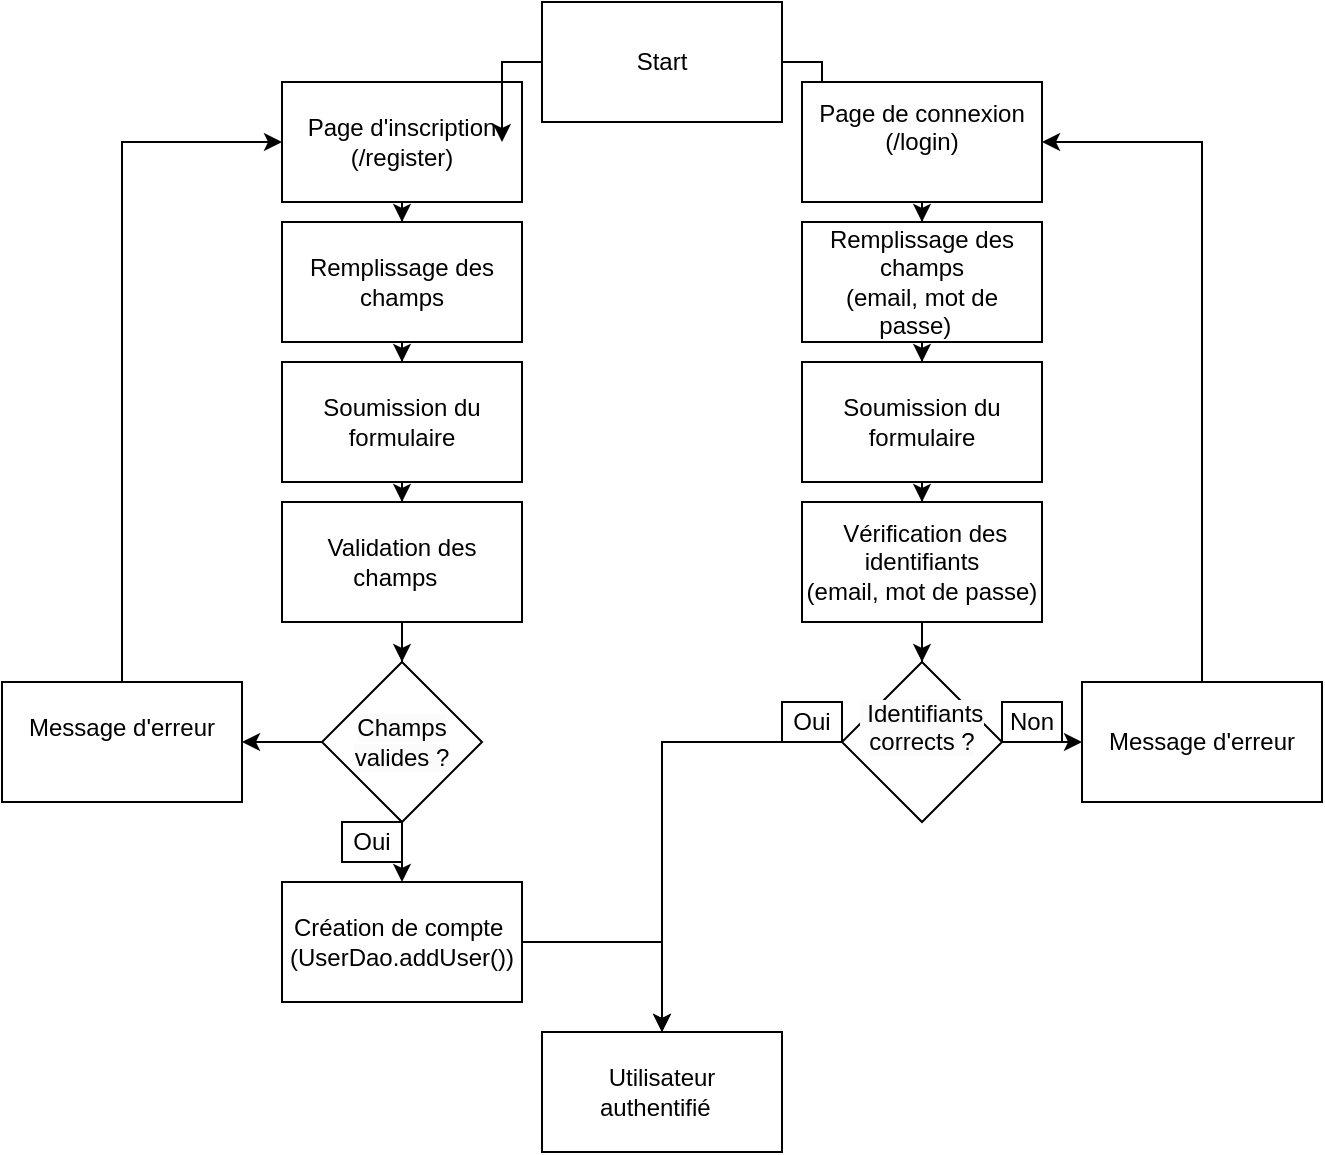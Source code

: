<mxfile version="24.5.2" type="github">
  <diagram name="Page-1" id="VLQ1q0vU0PJPjyegYe1O">
    <mxGraphModel dx="1195" dy="643" grid="1" gridSize="10" guides="1" tooltips="1" connect="1" arrows="1" fold="1" page="1" pageScale="1" pageWidth="827" pageHeight="1169" math="0" shadow="0">
      <root>
        <mxCell id="0" />
        <mxCell id="1" parent="0" />
        <mxCell id="swKzofVnpEOuJa9C0XW--19" style="edgeStyle=orthogonalEdgeStyle;rounded=0;orthogonalLoop=1;jettySize=auto;html=1;" edge="1" parent="1" source="swKzofVnpEOuJa9C0XW--1" target="swKzofVnpEOuJa9C0XW--5">
          <mxGeometry relative="1" as="geometry" />
        </mxCell>
        <mxCell id="swKzofVnpEOuJa9C0XW--1" value="Page d&#39;inscription (/register&lt;span style=&quot;background-color: initial;&quot;&gt;)&lt;/span&gt;" style="whiteSpace=wrap;html=1;" vertex="1" parent="1">
          <mxGeometry x="230" y="50" width="120" height="60" as="geometry" />
        </mxCell>
        <mxCell id="swKzofVnpEOuJa9C0XW--4" style="edgeStyle=orthogonalEdgeStyle;rounded=0;orthogonalLoop=1;jettySize=auto;html=1;" edge="1" parent="1" source="swKzofVnpEOuJa9C0XW--2" target="swKzofVnpEOuJa9C0XW--1">
          <mxGeometry relative="1" as="geometry" />
        </mxCell>
        <mxCell id="swKzofVnpEOuJa9C0XW--18" style="edgeStyle=orthogonalEdgeStyle;rounded=0;orthogonalLoop=1;jettySize=auto;html=1;" edge="1" parent="1" source="swKzofVnpEOuJa9C0XW--2" target="swKzofVnpEOuJa9C0XW--11">
          <mxGeometry relative="1" as="geometry" />
        </mxCell>
        <mxCell id="swKzofVnpEOuJa9C0XW--2" value="Start" style="whiteSpace=wrap;html=1;" vertex="1" parent="1">
          <mxGeometry x="360" y="10" width="120" height="60" as="geometry" />
        </mxCell>
        <mxCell id="swKzofVnpEOuJa9C0XW--20" style="edgeStyle=orthogonalEdgeStyle;rounded=0;orthogonalLoop=1;jettySize=auto;html=1;" edge="1" parent="1" source="swKzofVnpEOuJa9C0XW--5" target="swKzofVnpEOuJa9C0XW--6">
          <mxGeometry relative="1" as="geometry" />
        </mxCell>
        <mxCell id="swKzofVnpEOuJa9C0XW--5" value="Remplissage des champs" style="whiteSpace=wrap;html=1;" vertex="1" parent="1">
          <mxGeometry x="230" y="120" width="120" height="60" as="geometry" />
        </mxCell>
        <mxCell id="swKzofVnpEOuJa9C0XW--21" style="edgeStyle=orthogonalEdgeStyle;rounded=0;orthogonalLoop=1;jettySize=auto;html=1;" edge="1" parent="1" source="swKzofVnpEOuJa9C0XW--6" target="swKzofVnpEOuJa9C0XW--7">
          <mxGeometry relative="1" as="geometry" />
        </mxCell>
        <mxCell id="swKzofVnpEOuJa9C0XW--6" value="&lt;div&gt;&lt;span style=&quot;background-color: initial;&quot;&gt;Soumission du formulaire&lt;/span&gt;&lt;br&gt;&lt;/div&gt;" style="whiteSpace=wrap;html=1;" vertex="1" parent="1">
          <mxGeometry x="230" y="190" width="120" height="60" as="geometry" />
        </mxCell>
        <mxCell id="swKzofVnpEOuJa9C0XW--41" style="edgeStyle=orthogonalEdgeStyle;rounded=0;orthogonalLoop=1;jettySize=auto;html=1;exitX=0.5;exitY=1;exitDx=0;exitDy=0;" edge="1" parent="1" source="swKzofVnpEOuJa9C0XW--7" target="swKzofVnpEOuJa9C0XW--36">
          <mxGeometry relative="1" as="geometry" />
        </mxCell>
        <mxCell id="swKzofVnpEOuJa9C0XW--7" value="Validation des champs&lt;span style=&quot;background-color: initial;&quot;&gt;&amp;nbsp;&amp;nbsp;&lt;/span&gt;" style="whiteSpace=wrap;html=1;" vertex="1" parent="1">
          <mxGeometry x="230" y="260" width="120" height="60" as="geometry" />
        </mxCell>
        <mxCell id="swKzofVnpEOuJa9C0XW--32" style="edgeStyle=orthogonalEdgeStyle;rounded=0;orthogonalLoop=1;jettySize=auto;html=1;" edge="1" parent="1" source="swKzofVnpEOuJa9C0XW--9" target="swKzofVnpEOuJa9C0XW--1">
          <mxGeometry relative="1" as="geometry">
            <mxPoint x="150" y="20" as="targetPoint" />
            <Array as="points">
              <mxPoint x="150" y="80" />
            </Array>
          </mxGeometry>
        </mxCell>
        <mxCell id="swKzofVnpEOuJa9C0XW--9" value="&#xa;Message d&#39;erreur&#xa;&#xa;" style="whiteSpace=wrap;html=1;" vertex="1" parent="1">
          <mxGeometry x="90" y="350" width="120" height="60" as="geometry" />
        </mxCell>
        <mxCell id="swKzofVnpEOuJa9C0XW--52" style="edgeStyle=orthogonalEdgeStyle;rounded=0;orthogonalLoop=1;jettySize=auto;html=1;" edge="1" parent="1" source="swKzofVnpEOuJa9C0XW--10" target="swKzofVnpEOuJa9C0XW--17">
          <mxGeometry relative="1" as="geometry" />
        </mxCell>
        <mxCell id="swKzofVnpEOuJa9C0XW--10" value="&lt;br&gt;Création de compte&amp;nbsp;&lt;div&gt;(UserDao.addUser())&lt;div&gt;&lt;br&gt;&lt;/div&gt;&lt;/div&gt;" style="whiteSpace=wrap;html=1;" vertex="1" parent="1">
          <mxGeometry x="230" y="450" width="120" height="60" as="geometry" />
        </mxCell>
        <mxCell id="swKzofVnpEOuJa9C0XW--25" style="edgeStyle=orthogonalEdgeStyle;rounded=0;orthogonalLoop=1;jettySize=auto;html=1;" edge="1" parent="1" source="swKzofVnpEOuJa9C0XW--11" target="swKzofVnpEOuJa9C0XW--12">
          <mxGeometry relative="1" as="geometry" />
        </mxCell>
        <mxCell id="swKzofVnpEOuJa9C0XW--11" value="&#xa;Page de connexion (/login)  &#xa;&#xa;" style="whiteSpace=wrap;html=1;" vertex="1" parent="1">
          <mxGeometry x="490" y="50" width="120" height="60" as="geometry" />
        </mxCell>
        <mxCell id="swKzofVnpEOuJa9C0XW--26" style="edgeStyle=orthogonalEdgeStyle;rounded=0;orthogonalLoop=1;jettySize=auto;html=1;" edge="1" parent="1" source="swKzofVnpEOuJa9C0XW--12" target="swKzofVnpEOuJa9C0XW--13">
          <mxGeometry relative="1" as="geometry" />
        </mxCell>
        <mxCell id="swKzofVnpEOuJa9C0XW--12" value="Remplissage des champs&lt;div&gt;(email, mot de passe)&amp;nbsp;&amp;nbsp;&lt;br&gt;&lt;/div&gt;" style="whiteSpace=wrap;html=1;" vertex="1" parent="1">
          <mxGeometry x="490" y="120" width="120" height="60" as="geometry" />
        </mxCell>
        <mxCell id="swKzofVnpEOuJa9C0XW--27" style="edgeStyle=orthogonalEdgeStyle;rounded=0;orthogonalLoop=1;jettySize=auto;html=1;exitX=0.5;exitY=1;exitDx=0;exitDy=0;" edge="1" parent="1" source="swKzofVnpEOuJa9C0XW--13" target="swKzofVnpEOuJa9C0XW--14">
          <mxGeometry relative="1" as="geometry" />
        </mxCell>
        <mxCell id="swKzofVnpEOuJa9C0XW--13" value="&lt;div&gt;&lt;span style=&quot;background-color: initial;&quot;&gt;Soumission du formulaire&lt;/span&gt;&lt;br&gt;&lt;/div&gt;" style="whiteSpace=wrap;html=1;" vertex="1" parent="1">
          <mxGeometry x="490" y="190" width="120" height="60" as="geometry" />
        </mxCell>
        <mxCell id="swKzofVnpEOuJa9C0XW--50" style="edgeStyle=orthogonalEdgeStyle;rounded=0;orthogonalLoop=1;jettySize=auto;html=1;" edge="1" parent="1" source="swKzofVnpEOuJa9C0XW--14" target="swKzofVnpEOuJa9C0XW--49">
          <mxGeometry relative="1" as="geometry" />
        </mxCell>
        <mxCell id="swKzofVnpEOuJa9C0XW--14" value="&amp;nbsp;Vérification des identifiants&lt;div&gt;(email, mot de passe)&lt;br&gt;&lt;/div&gt;" style="whiteSpace=wrap;html=1;" vertex="1" parent="1">
          <mxGeometry x="490" y="260" width="120" height="60" as="geometry" />
        </mxCell>
        <mxCell id="swKzofVnpEOuJa9C0XW--35" style="edgeStyle=orthogonalEdgeStyle;rounded=0;orthogonalLoop=1;jettySize=auto;html=1;entryX=1;entryY=0.5;entryDx=0;entryDy=0;" edge="1" parent="1" source="swKzofVnpEOuJa9C0XW--16" target="swKzofVnpEOuJa9C0XW--11">
          <mxGeometry relative="1" as="geometry">
            <mxPoint x="680" y="-20" as="targetPoint" />
            <Array as="points">
              <mxPoint x="690" y="80" />
            </Array>
          </mxGeometry>
        </mxCell>
        <mxCell id="swKzofVnpEOuJa9C0XW--16" value="Message d&#39;erreur" style="whiteSpace=wrap;html=1;" vertex="1" parent="1">
          <mxGeometry x="630" y="350" width="120" height="60" as="geometry" />
        </mxCell>
        <mxCell id="swKzofVnpEOuJa9C0XW--17" value="Utilisateur authentifié&amp;nbsp;&amp;nbsp;" style="whiteSpace=wrap;html=1;" vertex="1" parent="1">
          <mxGeometry x="360" y="525" width="120" height="60" as="geometry" />
        </mxCell>
        <mxCell id="swKzofVnpEOuJa9C0XW--38" style="edgeStyle=orthogonalEdgeStyle;rounded=0;orthogonalLoop=1;jettySize=auto;html=1;entryX=1;entryY=0.5;entryDx=0;entryDy=0;" edge="1" parent="1" source="swKzofVnpEOuJa9C0XW--36" target="swKzofVnpEOuJa9C0XW--9">
          <mxGeometry relative="1" as="geometry" />
        </mxCell>
        <mxCell id="swKzofVnpEOuJa9C0XW--42" style="edgeStyle=orthogonalEdgeStyle;rounded=0;orthogonalLoop=1;jettySize=auto;html=1;" edge="1" parent="1" source="swKzofVnpEOuJa9C0XW--36" target="swKzofVnpEOuJa9C0XW--10">
          <mxGeometry relative="1" as="geometry" />
        </mxCell>
        <mxCell id="swKzofVnpEOuJa9C0XW--36" value="&#xa;&lt;br style=&quot;forced-color-adjust: none; color: rgb(0, 0, 0); font-family: Helvetica; font-size: 12px; font-style: normal; font-variant-ligatures: normal; font-variant-caps: normal; font-weight: 400; letter-spacing: normal; orphans: 2; text-align: center; text-indent: 0px; text-transform: none; widows: 2; word-spacing: 0px; -webkit-text-stroke-width: 0px; white-space: normal; background-color: rgb(251, 251, 251); text-decoration-thickness: initial; text-decoration-style: initial; text-decoration-color: initial;&quot;&gt;&lt;span style=&quot;color: rgb(0, 0, 0); font-family: Helvetica; font-size: 12px; font-style: normal; font-variant-ligatures: normal; font-variant-caps: normal; font-weight: 400; letter-spacing: normal; orphans: 2; text-align: center; text-indent: 0px; text-transform: none; widows: 2; word-spacing: 0px; -webkit-text-stroke-width: 0px; white-space: normal; background-color: rgb(251, 251, 251); text-decoration-thickness: initial; text-decoration-style: initial; text-decoration-color: initial; display: inline !important; float: none;&quot;&gt;Champs valides ?&lt;/span&gt;&lt;br style=&quot;forced-color-adjust: none; color: rgb(0, 0, 0); font-family: Helvetica; font-size: 12px; font-style: normal; font-variant-ligatures: normal; font-variant-caps: normal; font-weight: 400; letter-spacing: normal; orphans: 2; text-align: center; text-indent: 0px; text-transform: none; widows: 2; word-spacing: 0px; -webkit-text-stroke-width: 0px; white-space: normal; background-color: rgb(251, 251, 251); text-decoration-thickness: initial; text-decoration-style: initial; text-decoration-color: initial;&quot;&gt;&#xa;&#xa;" style="rhombus;whiteSpace=wrap;html=1;" vertex="1" parent="1">
          <mxGeometry x="250" y="340" width="80" height="80" as="geometry" />
        </mxCell>
        <mxCell id="swKzofVnpEOuJa9C0XW--43" value="Non" style="whiteSpace=wrap;html=1;" vertex="1" parent="1">
          <mxGeometry x="590" y="360" width="30" height="20" as="geometry" />
        </mxCell>
        <mxCell id="swKzofVnpEOuJa9C0XW--46" value="Oui" style="whiteSpace=wrap;html=1;" vertex="1" parent="1">
          <mxGeometry x="260" y="420" width="30" height="20" as="geometry" />
        </mxCell>
        <mxCell id="swKzofVnpEOuJa9C0XW--51" style="edgeStyle=orthogonalEdgeStyle;rounded=0;orthogonalLoop=1;jettySize=auto;html=1;" edge="1" parent="1" source="swKzofVnpEOuJa9C0XW--49" target="swKzofVnpEOuJa9C0XW--16">
          <mxGeometry relative="1" as="geometry" />
        </mxCell>
        <mxCell id="swKzofVnpEOuJa9C0XW--53" style="edgeStyle=orthogonalEdgeStyle;rounded=0;orthogonalLoop=1;jettySize=auto;html=1;" edge="1" parent="1" source="swKzofVnpEOuJa9C0XW--49" target="swKzofVnpEOuJa9C0XW--17">
          <mxGeometry relative="1" as="geometry" />
        </mxCell>
        <mxCell id="swKzofVnpEOuJa9C0XW--49" value="&#xa;&lt;span style=&quot;color: rgb(0, 0, 0); font-family: Helvetica; font-size: 12px; font-style: normal; font-variant-ligatures: normal; font-variant-caps: normal; font-weight: 400; letter-spacing: normal; orphans: 2; text-align: center; text-indent: 0px; text-transform: none; widows: 2; word-spacing: 0px; -webkit-text-stroke-width: 0px; white-space: normal; background-color: rgb(251, 251, 251); text-decoration-thickness: initial; text-decoration-style: initial; text-decoration-color: initial; display: inline !important; float: none;&quot;&gt;&amp;nbsp;Identifiants corrects ?&lt;/span&gt;&#xa;&#xa;" style="rhombus;whiteSpace=wrap;html=1;" vertex="1" parent="1">
          <mxGeometry x="510" y="340" width="80" height="80" as="geometry" />
        </mxCell>
        <mxCell id="swKzofVnpEOuJa9C0XW--54" value="Oui" style="whiteSpace=wrap;html=1;" vertex="1" parent="1">
          <mxGeometry x="480" y="360" width="30" height="20" as="geometry" />
        </mxCell>
      </root>
    </mxGraphModel>
  </diagram>
</mxfile>
